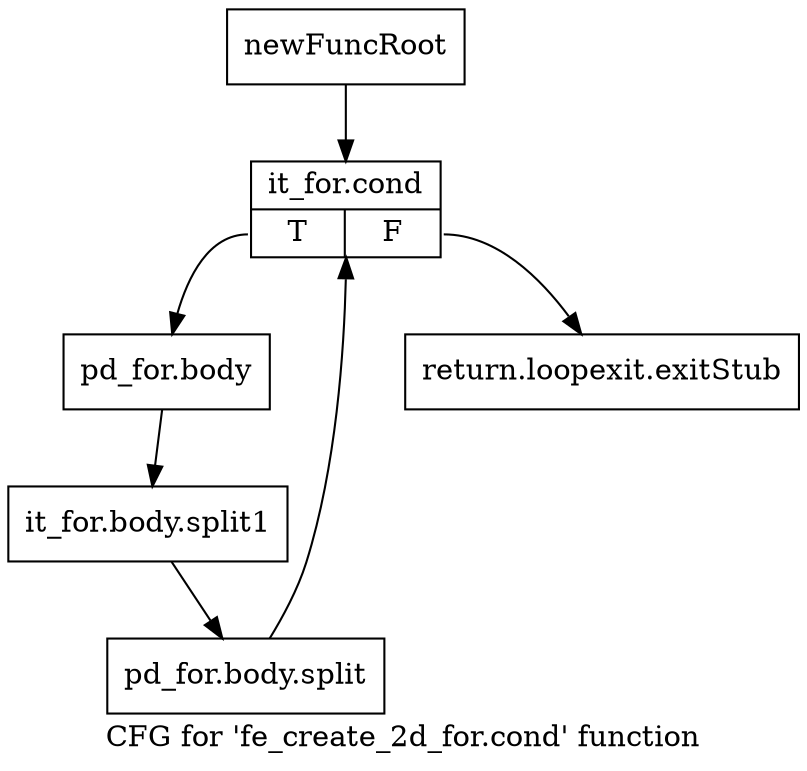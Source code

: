 digraph "CFG for 'fe_create_2d_for.cond' function" {
	label="CFG for 'fe_create_2d_for.cond' function";

	Node0x12f8400 [shape=record,label="{newFuncRoot}"];
	Node0x12f8400 -> Node0x12f84a0;
	Node0x12f8450 [shape=record,label="{return.loopexit.exitStub}"];
	Node0x12f84a0 [shape=record,label="{it_for.cond|{<s0>T|<s1>F}}"];
	Node0x12f84a0:s0 -> Node0x12f84f0;
	Node0x12f84a0:s1 -> Node0x12f8450;
	Node0x12f84f0 [shape=record,label="{pd_for.body}"];
	Node0x12f84f0 -> Node0x15aa020;
	Node0x15aa020 [shape=record,label="{it_for.body.split1}"];
	Node0x15aa020 -> Node0x16154c0;
	Node0x16154c0 [shape=record,label="{pd_for.body.split}"];
	Node0x16154c0 -> Node0x12f84a0;
}

